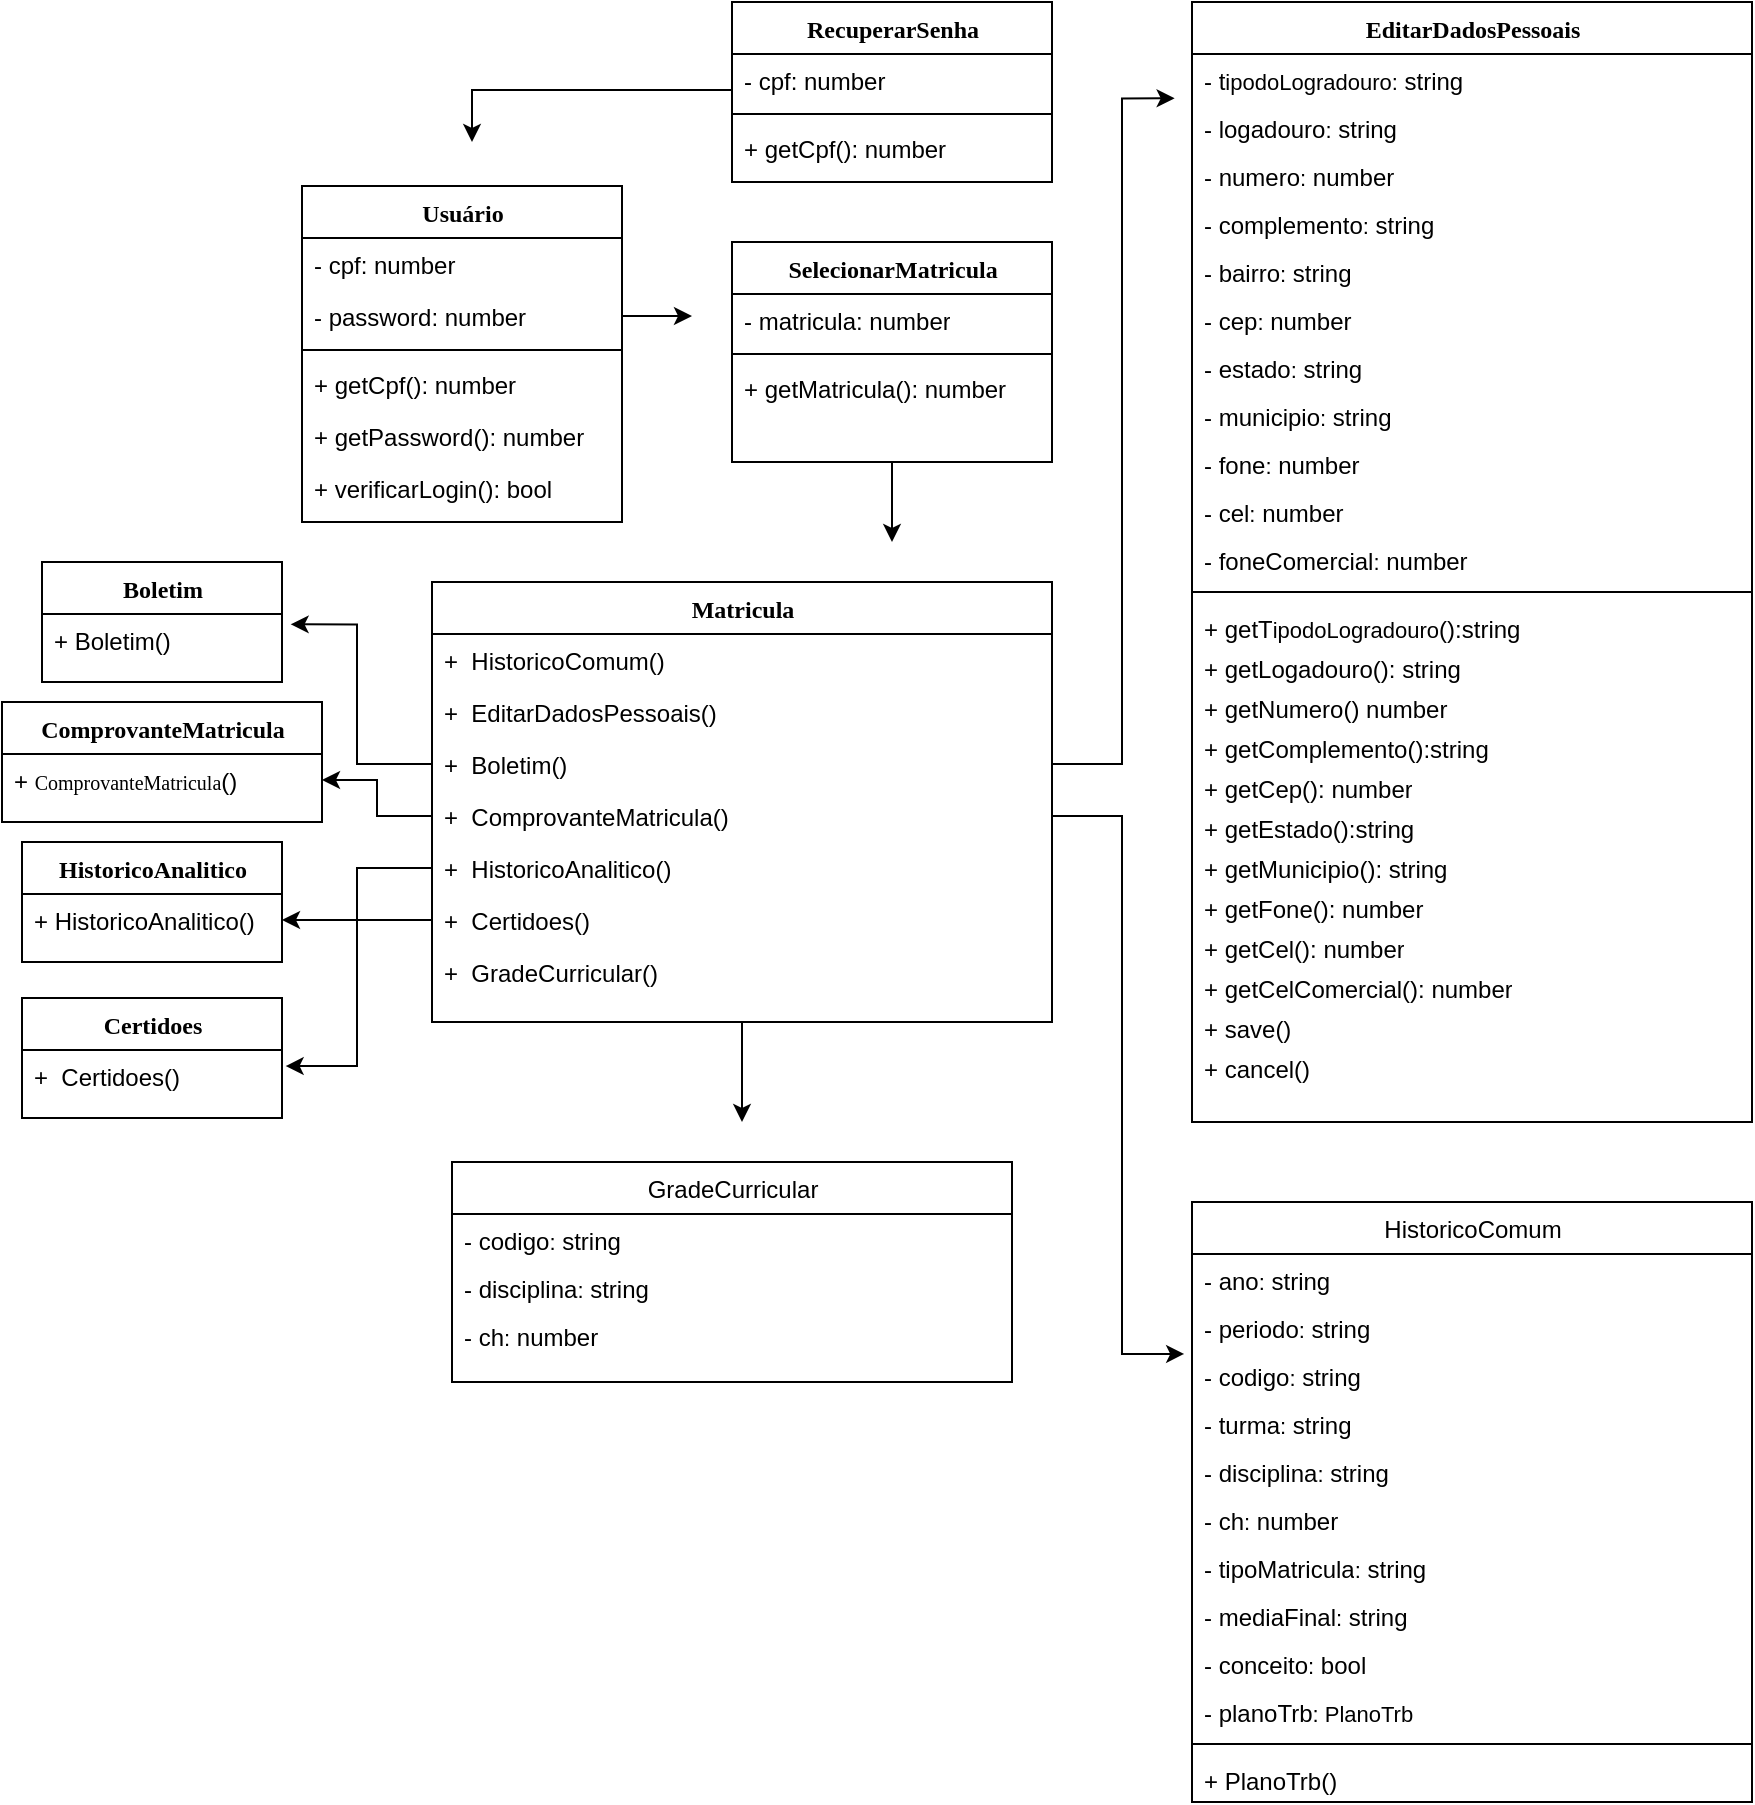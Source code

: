 <mxfile version="14.6.11" type="github">
  <diagram name="Page-1" id="6133507b-19e7-1e82-6fc7-422aa6c4b21f">
    <mxGraphModel dx="2221" dy="1000" grid="1" gridSize="10" guides="1" tooltips="1" connect="1" arrows="1" fold="1" page="1" pageScale="1" pageWidth="1100" pageHeight="850" background="#ffffff" math="0" shadow="0">
      <root>
        <mxCell id="0" />
        <mxCell id="1" parent="0" />
        <mxCell id="78961159f06e98e8-17" value="Usuário" style="swimlane;html=1;fontStyle=1;align=center;verticalAlign=top;childLayout=stackLayout;horizontal=1;startSize=26;horizontalStack=0;resizeParent=1;resizeLast=0;collapsible=1;marginBottom=0;swimlaneFillColor=#ffffff;rounded=0;shadow=0;comic=0;labelBackgroundColor=none;strokeWidth=1;fillColor=none;fontFamily=Verdana;fontSize=12" parent="1" vertex="1">
          <mxGeometry x="35" y="132" width="160" height="168" as="geometry">
            <mxRectangle x="35" y="132" width="80" height="26" as="alternateBounds" />
          </mxGeometry>
        </mxCell>
        <mxCell id="78961159f06e98e8-23" value="- cpf: number" style="text;html=1;strokeColor=none;fillColor=none;align=left;verticalAlign=top;spacingLeft=4;spacingRight=4;whiteSpace=wrap;overflow=hidden;rotatable=0;points=[[0,0.5],[1,0.5]];portConstraint=eastwest;" parent="78961159f06e98e8-17" vertex="1">
          <mxGeometry y="26" width="160" height="26" as="geometry" />
        </mxCell>
        <mxCell id="78961159f06e98e8-24" value="- password: number" style="text;html=1;strokeColor=none;fillColor=none;align=left;verticalAlign=top;spacingLeft=4;spacingRight=4;whiteSpace=wrap;overflow=hidden;rotatable=0;points=[[0,0.5],[1,0.5]];portConstraint=eastwest;" parent="78961159f06e98e8-17" vertex="1">
          <mxGeometry y="52" width="160" height="26" as="geometry" />
        </mxCell>
        <mxCell id="78961159f06e98e8-19" value="" style="line;html=1;strokeWidth=1;fillColor=none;align=left;verticalAlign=middle;spacingTop=-1;spacingLeft=3;spacingRight=3;rotatable=0;labelPosition=right;points=[];portConstraint=eastwest;" parent="78961159f06e98e8-17" vertex="1">
          <mxGeometry y="78" width="160" height="8" as="geometry" />
        </mxCell>
        <mxCell id="78961159f06e98e8-27" value="+ getCpf(): number" style="text;html=1;strokeColor=none;fillColor=none;align=left;verticalAlign=top;spacingLeft=4;spacingRight=4;whiteSpace=wrap;overflow=hidden;rotatable=0;points=[[0,0.5],[1,0.5]];portConstraint=eastwest;" parent="78961159f06e98e8-17" vertex="1">
          <mxGeometry y="86" width="160" height="26" as="geometry" />
        </mxCell>
        <mxCell id="D6xUaCiIMiim2ePD2Env-2" value="+ getPassword(): number" style="text;html=1;strokeColor=none;fillColor=none;align=left;verticalAlign=top;spacingLeft=4;spacingRight=4;whiteSpace=wrap;overflow=hidden;rotatable=0;points=[[0,0.5],[1,0.5]];portConstraint=eastwest;" vertex="1" parent="78961159f06e98e8-17">
          <mxGeometry y="112" width="160" height="26" as="geometry" />
        </mxCell>
        <mxCell id="D6xUaCiIMiim2ePD2Env-12" value="+ verificarLogin(): bool" style="text;html=1;strokeColor=none;fillColor=none;align=left;verticalAlign=top;spacingLeft=4;spacingRight=4;whiteSpace=wrap;overflow=hidden;rotatable=0;points=[[0,0.5],[1,0.5]];portConstraint=eastwest;" vertex="1" parent="78961159f06e98e8-17">
          <mxGeometry y="138" width="160" height="26" as="geometry" />
        </mxCell>
        <mxCell id="D6xUaCiIMiim2ePD2Env-26" style="edgeStyle=orthogonalEdgeStyle;rounded=0;orthogonalLoop=1;jettySize=auto;html=1;" edge="1" parent="1" source="78961159f06e98e8-43">
          <mxGeometry relative="1" as="geometry">
            <mxPoint x="330" y="310" as="targetPoint" />
          </mxGeometry>
        </mxCell>
        <mxCell id="78961159f06e98e8-43" value="SelecionarMatricula" style="swimlane;html=1;fontStyle=1;align=center;verticalAlign=top;childLayout=stackLayout;horizontal=1;startSize=26;horizontalStack=0;resizeParent=1;resizeLast=0;collapsible=1;marginBottom=0;swimlaneFillColor=#ffffff;rounded=0;shadow=0;comic=0;labelBackgroundColor=none;strokeWidth=1;fillColor=none;fontFamily=Verdana;fontSize=12" parent="1" vertex="1">
          <mxGeometry x="250" y="160" width="160" height="110" as="geometry" />
        </mxCell>
        <mxCell id="78961159f06e98e8-44" value="- matricula: number" style="text;html=1;strokeColor=none;fillColor=none;align=left;verticalAlign=top;spacingLeft=4;spacingRight=4;whiteSpace=wrap;overflow=hidden;rotatable=0;points=[[0,0.5],[1,0.5]];portConstraint=eastwest;" parent="78961159f06e98e8-43" vertex="1">
          <mxGeometry y="26" width="160" height="26" as="geometry" />
        </mxCell>
        <mxCell id="78961159f06e98e8-51" value="" style="line;html=1;strokeWidth=1;fillColor=none;align=left;verticalAlign=middle;spacingTop=-1;spacingLeft=3;spacingRight=3;rotatable=0;labelPosition=right;points=[];portConstraint=eastwest;" parent="78961159f06e98e8-43" vertex="1">
          <mxGeometry y="52" width="160" height="8" as="geometry" />
        </mxCell>
        <mxCell id="D6xUaCiIMiim2ePD2Env-11" value="+ getMatricula(): number" style="text;html=1;strokeColor=none;fillColor=none;align=left;verticalAlign=top;spacingLeft=4;spacingRight=4;whiteSpace=wrap;overflow=hidden;rotatable=0;points=[[0,0.5],[1,0.5]];portConstraint=eastwest;" vertex="1" parent="78961159f06e98e8-43">
          <mxGeometry y="60" width="160" height="26" as="geometry" />
        </mxCell>
        <mxCell id="D6xUaCiIMiim2ePD2Env-9" style="edgeStyle=orthogonalEdgeStyle;rounded=0;orthogonalLoop=1;jettySize=auto;html=1;" edge="1" parent="1" source="D6xUaCiIMiim2ePD2Env-3">
          <mxGeometry relative="1" as="geometry">
            <mxPoint x="120" y="110" as="targetPoint" />
            <Array as="points">
              <mxPoint x="120" y="84" />
            </Array>
          </mxGeometry>
        </mxCell>
        <mxCell id="D6xUaCiIMiim2ePD2Env-3" value="RecuperarSenha" style="swimlane;html=1;fontStyle=1;align=center;verticalAlign=top;childLayout=stackLayout;horizontal=1;startSize=26;horizontalStack=0;resizeParent=1;resizeLast=0;collapsible=1;marginBottom=0;swimlaneFillColor=#ffffff;rounded=0;shadow=0;comic=0;labelBackgroundColor=none;strokeWidth=1;fillColor=none;fontFamily=Verdana;fontSize=12" vertex="1" parent="1">
          <mxGeometry x="250" y="40" width="160" height="90" as="geometry" />
        </mxCell>
        <mxCell id="D6xUaCiIMiim2ePD2Env-4" value="- cpf: number" style="text;html=1;strokeColor=none;fillColor=none;align=left;verticalAlign=top;spacingLeft=4;spacingRight=4;whiteSpace=wrap;overflow=hidden;rotatable=0;points=[[0,0.5],[1,0.5]];portConstraint=eastwest;" vertex="1" parent="D6xUaCiIMiim2ePD2Env-3">
          <mxGeometry y="26" width="160" height="26" as="geometry" />
        </mxCell>
        <mxCell id="D6xUaCiIMiim2ePD2Env-6" value="" style="line;html=1;strokeWidth=1;fillColor=none;align=left;verticalAlign=middle;spacingTop=-1;spacingLeft=3;spacingRight=3;rotatable=0;labelPosition=right;points=[];portConstraint=eastwest;" vertex="1" parent="D6xUaCiIMiim2ePD2Env-3">
          <mxGeometry y="52" width="160" height="8" as="geometry" />
        </mxCell>
        <mxCell id="D6xUaCiIMiim2ePD2Env-7" value="+ getCpf(): number" style="text;html=1;strokeColor=none;fillColor=none;align=left;verticalAlign=top;spacingLeft=4;spacingRight=4;whiteSpace=wrap;overflow=hidden;rotatable=0;points=[[0,0.5],[1,0.5]];portConstraint=eastwest;" vertex="1" parent="D6xUaCiIMiim2ePD2Env-3">
          <mxGeometry y="60" width="160" height="26" as="geometry" />
        </mxCell>
        <mxCell id="D6xUaCiIMiim2ePD2Env-13" style="edgeStyle=orthogonalEdgeStyle;rounded=0;orthogonalLoop=1;jettySize=auto;html=1;" edge="1" parent="1" source="78961159f06e98e8-24">
          <mxGeometry relative="1" as="geometry">
            <mxPoint x="230" y="197" as="targetPoint" />
          </mxGeometry>
        </mxCell>
        <mxCell id="D6xUaCiIMiim2ePD2Env-53" style="edgeStyle=orthogonalEdgeStyle;rounded=0;orthogonalLoop=1;jettySize=auto;html=1;" edge="1" parent="1" source="D6xUaCiIMiim2ePD2Env-15">
          <mxGeometry relative="1" as="geometry">
            <mxPoint x="255" y="600" as="targetPoint" />
          </mxGeometry>
        </mxCell>
        <mxCell id="D6xUaCiIMiim2ePD2Env-15" value="Matricula" style="swimlane;html=1;fontStyle=1;align=center;verticalAlign=top;childLayout=stackLayout;horizontal=1;startSize=26;horizontalStack=0;resizeParent=1;resizeLast=0;collapsible=1;marginBottom=0;swimlaneFillColor=#ffffff;rounded=0;shadow=0;comic=0;labelBackgroundColor=none;strokeWidth=1;fillColor=none;fontFamily=Verdana;fontSize=12" vertex="1" parent="1">
          <mxGeometry x="100" y="330" width="310" height="220" as="geometry" />
        </mxCell>
        <mxCell id="D6xUaCiIMiim2ePD2Env-16" value="+&amp;nbsp; HistoricoComum()" style="text;html=1;strokeColor=none;fillColor=none;align=left;verticalAlign=top;spacingLeft=4;spacingRight=4;whiteSpace=wrap;overflow=hidden;rotatable=0;points=[[0,0.5],[1,0.5]];portConstraint=eastwest;" vertex="1" parent="D6xUaCiIMiim2ePD2Env-15">
          <mxGeometry y="26" width="310" height="26" as="geometry" />
        </mxCell>
        <mxCell id="D6xUaCiIMiim2ePD2Env-20" value="+&amp;nbsp; EditarDadosPessoais()" style="text;html=1;strokeColor=none;fillColor=none;align=left;verticalAlign=top;spacingLeft=4;spacingRight=4;whiteSpace=wrap;overflow=hidden;rotatable=0;points=[[0,0.5],[1,0.5]];portConstraint=eastwest;" vertex="1" parent="D6xUaCiIMiim2ePD2Env-15">
          <mxGeometry y="52" width="310" height="26" as="geometry" />
        </mxCell>
        <mxCell id="D6xUaCiIMiim2ePD2Env-21" value="+&amp;nbsp; Boletim()" style="text;html=1;strokeColor=none;fillColor=none;align=left;verticalAlign=top;spacingLeft=4;spacingRight=4;whiteSpace=wrap;overflow=hidden;rotatable=0;points=[[0,0.5],[1,0.5]];portConstraint=eastwest;" vertex="1" parent="D6xUaCiIMiim2ePD2Env-15">
          <mxGeometry y="78" width="310" height="26" as="geometry" />
        </mxCell>
        <mxCell id="D6xUaCiIMiim2ePD2Env-22" value="+&amp;nbsp; ComprovanteMatricula()" style="text;html=1;strokeColor=none;fillColor=none;align=left;verticalAlign=top;spacingLeft=4;spacingRight=4;whiteSpace=wrap;overflow=hidden;rotatable=0;points=[[0,0.5],[1,0.5]];portConstraint=eastwest;" vertex="1" parent="D6xUaCiIMiim2ePD2Env-15">
          <mxGeometry y="104" width="310" height="26" as="geometry" />
        </mxCell>
        <mxCell id="D6xUaCiIMiim2ePD2Env-23" value="+&amp;nbsp; HistoricoAnalitico()" style="text;html=1;strokeColor=none;fillColor=none;align=left;verticalAlign=top;spacingLeft=4;spacingRight=4;whiteSpace=wrap;overflow=hidden;rotatable=0;points=[[0,0.5],[1,0.5]];portConstraint=eastwest;" vertex="1" parent="D6xUaCiIMiim2ePD2Env-15">
          <mxGeometry y="130" width="310" height="26" as="geometry" />
        </mxCell>
        <mxCell id="D6xUaCiIMiim2ePD2Env-24" value="+&amp;nbsp; Certidoes()" style="text;html=1;strokeColor=none;fillColor=none;align=left;verticalAlign=top;spacingLeft=4;spacingRight=4;whiteSpace=wrap;overflow=hidden;rotatable=0;points=[[0,0.5],[1,0.5]];portConstraint=eastwest;" vertex="1" parent="D6xUaCiIMiim2ePD2Env-15">
          <mxGeometry y="156" width="310" height="26" as="geometry" />
        </mxCell>
        <mxCell id="D6xUaCiIMiim2ePD2Env-25" value="+&amp;nbsp; GradeCurricular()" style="text;html=1;strokeColor=none;fillColor=none;align=left;verticalAlign=top;spacingLeft=4;spacingRight=4;whiteSpace=wrap;overflow=hidden;rotatable=0;points=[[0,0.5],[1,0.5]];portConstraint=eastwest;" vertex="1" parent="D6xUaCiIMiim2ePD2Env-15">
          <mxGeometry y="182" width="310" height="26" as="geometry" />
        </mxCell>
        <mxCell id="D6xUaCiIMiim2ePD2Env-27" style="edgeStyle=orthogonalEdgeStyle;rounded=0;orthogonalLoop=1;jettySize=auto;html=1;entryX=-0.031;entryY=0.923;entryDx=0;entryDy=0;entryPerimeter=0;" edge="1" parent="1" source="D6xUaCiIMiim2ePD2Env-21" target="D6xUaCiIMiim2ePD2Env-29">
          <mxGeometry relative="1" as="geometry">
            <mxPoint x="440" y="80" as="targetPoint" />
          </mxGeometry>
        </mxCell>
        <mxCell id="D6xUaCiIMiim2ePD2Env-28" value="EditarDadosPessoais" style="swimlane;html=1;fontStyle=1;align=center;verticalAlign=top;childLayout=stackLayout;horizontal=1;startSize=26;horizontalStack=0;resizeParent=1;resizeLast=0;collapsible=1;marginBottom=0;swimlaneFillColor=#ffffff;rounded=0;shadow=0;comic=0;labelBackgroundColor=none;strokeWidth=1;fillColor=none;fontFamily=Verdana;fontSize=12" vertex="1" parent="1">
          <mxGeometry x="480" y="40" width="280" height="560" as="geometry" />
        </mxCell>
        <mxCell id="D6xUaCiIMiim2ePD2Env-29" value="- t&lt;span style=&quot;font-family: &amp;#34;arial&amp;#34; , &amp;#34;verdana&amp;#34; , sans-serif ; font-size: 11px ; background-color: rgb(255 , 255 , 255)&quot;&gt;ipodoLogradouro:&lt;/span&gt;&amp;nbsp;string" style="text;html=1;strokeColor=none;fillColor=none;align=left;verticalAlign=top;spacingLeft=4;spacingRight=4;whiteSpace=wrap;overflow=hidden;rotatable=0;points=[[0,0.5],[1,0.5]];portConstraint=eastwest;" vertex="1" parent="D6xUaCiIMiim2ePD2Env-28">
          <mxGeometry y="26" width="280" height="24" as="geometry" />
        </mxCell>
        <mxCell id="D6xUaCiIMiim2ePD2Env-32" value="- logadouro&lt;span style=&quot;font-family: &amp;#34;arial&amp;#34; , &amp;#34;verdana&amp;#34; , sans-serif ; font-size: 11px ; background-color: rgb(255 , 255 , 255)&quot;&gt;:&lt;/span&gt;&amp;nbsp;string" style="text;html=1;strokeColor=none;fillColor=none;align=left;verticalAlign=top;spacingLeft=4;spacingRight=4;whiteSpace=wrap;overflow=hidden;rotatable=0;points=[[0,0.5],[1,0.5]];portConstraint=eastwest;" vertex="1" parent="D6xUaCiIMiim2ePD2Env-28">
          <mxGeometry y="50" width="280" height="24" as="geometry" />
        </mxCell>
        <mxCell id="D6xUaCiIMiim2ePD2Env-33" value="- numero&lt;span style=&quot;font-family: &amp;#34;arial&amp;#34; , &amp;#34;verdana&amp;#34; , sans-serif ; font-size: 11px ; background-color: rgb(255 , 255 , 255)&quot;&gt;:&lt;/span&gt;&amp;nbsp;number" style="text;html=1;strokeColor=none;fillColor=none;align=left;verticalAlign=top;spacingLeft=4;spacingRight=4;whiteSpace=wrap;overflow=hidden;rotatable=0;points=[[0,0.5],[1,0.5]];portConstraint=eastwest;" vertex="1" parent="D6xUaCiIMiim2ePD2Env-28">
          <mxGeometry y="74" width="280" height="24" as="geometry" />
        </mxCell>
        <mxCell id="D6xUaCiIMiim2ePD2Env-34" value="- complemento&lt;span style=&quot;font-family: &amp;#34;arial&amp;#34; , &amp;#34;verdana&amp;#34; , sans-serif ; font-size: 11px ; background-color: rgb(255 , 255 , 255)&quot;&gt;:&lt;/span&gt;&amp;nbsp;string" style="text;html=1;strokeColor=none;fillColor=none;align=left;verticalAlign=top;spacingLeft=4;spacingRight=4;whiteSpace=wrap;overflow=hidden;rotatable=0;points=[[0,0.5],[1,0.5]];portConstraint=eastwest;" vertex="1" parent="D6xUaCiIMiim2ePD2Env-28">
          <mxGeometry y="98" width="280" height="24" as="geometry" />
        </mxCell>
        <mxCell id="D6xUaCiIMiim2ePD2Env-35" value="- bairro&lt;span style=&quot;font-family: &amp;#34;arial&amp;#34; , &amp;#34;verdana&amp;#34; , sans-serif ; font-size: 11px ; background-color: rgb(255 , 255 , 255)&quot;&gt;:&lt;/span&gt;&amp;nbsp;string" style="text;html=1;strokeColor=none;fillColor=none;align=left;verticalAlign=top;spacingLeft=4;spacingRight=4;whiteSpace=wrap;overflow=hidden;rotatable=0;points=[[0,0.5],[1,0.5]];portConstraint=eastwest;" vertex="1" parent="D6xUaCiIMiim2ePD2Env-28">
          <mxGeometry y="122" width="280" height="24" as="geometry" />
        </mxCell>
        <mxCell id="D6xUaCiIMiim2ePD2Env-36" value="- cep&lt;span style=&quot;font-family: &amp;#34;arial&amp;#34; , &amp;#34;verdana&amp;#34; , sans-serif ; font-size: 11px ; background-color: rgb(255 , 255 , 255)&quot;&gt;:&lt;/span&gt;&amp;nbsp;number" style="text;html=1;strokeColor=none;fillColor=none;align=left;verticalAlign=top;spacingLeft=4;spacingRight=4;whiteSpace=wrap;overflow=hidden;rotatable=0;points=[[0,0.5],[1,0.5]];portConstraint=eastwest;" vertex="1" parent="D6xUaCiIMiim2ePD2Env-28">
          <mxGeometry y="146" width="280" height="24" as="geometry" />
        </mxCell>
        <mxCell id="D6xUaCiIMiim2ePD2Env-37" value="- estado&lt;span style=&quot;font-family: &amp;#34;arial&amp;#34; , &amp;#34;verdana&amp;#34; , sans-serif ; font-size: 11px ; background-color: rgb(255 , 255 , 255)&quot;&gt;:&lt;/span&gt;&amp;nbsp;string" style="text;html=1;strokeColor=none;fillColor=none;align=left;verticalAlign=top;spacingLeft=4;spacingRight=4;whiteSpace=wrap;overflow=hidden;rotatable=0;points=[[0,0.5],[1,0.5]];portConstraint=eastwest;" vertex="1" parent="D6xUaCiIMiim2ePD2Env-28">
          <mxGeometry y="170" width="280" height="24" as="geometry" />
        </mxCell>
        <mxCell id="D6xUaCiIMiim2ePD2Env-38" value="- municipio&lt;span style=&quot;font-family: &amp;#34;arial&amp;#34; , &amp;#34;verdana&amp;#34; , sans-serif ; font-size: 11px ; background-color: rgb(255 , 255 , 255)&quot;&gt;:&lt;/span&gt;&amp;nbsp;string" style="text;html=1;strokeColor=none;fillColor=none;align=left;verticalAlign=top;spacingLeft=4;spacingRight=4;whiteSpace=wrap;overflow=hidden;rotatable=0;points=[[0,0.5],[1,0.5]];portConstraint=eastwest;" vertex="1" parent="D6xUaCiIMiim2ePD2Env-28">
          <mxGeometry y="194" width="280" height="24" as="geometry" />
        </mxCell>
        <mxCell id="D6xUaCiIMiim2ePD2Env-39" value="- fone&lt;span style=&quot;font-family: &amp;#34;arial&amp;#34; , &amp;#34;verdana&amp;#34; , sans-serif ; font-size: 11px ; background-color: rgb(255 , 255 , 255)&quot;&gt;:&lt;/span&gt;&amp;nbsp;number" style="text;html=1;strokeColor=none;fillColor=none;align=left;verticalAlign=top;spacingLeft=4;spacingRight=4;whiteSpace=wrap;overflow=hidden;rotatable=0;points=[[0,0.5],[1,0.5]];portConstraint=eastwest;" vertex="1" parent="D6xUaCiIMiim2ePD2Env-28">
          <mxGeometry y="218" width="280" height="24" as="geometry" />
        </mxCell>
        <mxCell id="D6xUaCiIMiim2ePD2Env-40" value="- cel&lt;span style=&quot;font-family: &amp;#34;arial&amp;#34; , &amp;#34;verdana&amp;#34; , sans-serif ; font-size: 11px ; background-color: rgb(255 , 255 , 255)&quot;&gt;:&lt;/span&gt;&amp;nbsp;number" style="text;html=1;strokeColor=none;fillColor=none;align=left;verticalAlign=top;spacingLeft=4;spacingRight=4;whiteSpace=wrap;overflow=hidden;rotatable=0;points=[[0,0.5],[1,0.5]];portConstraint=eastwest;" vertex="1" parent="D6xUaCiIMiim2ePD2Env-28">
          <mxGeometry y="242" width="280" height="24" as="geometry" />
        </mxCell>
        <mxCell id="D6xUaCiIMiim2ePD2Env-41" value="- foneComercial&lt;span style=&quot;font-family: &amp;#34;arial&amp;#34; , &amp;#34;verdana&amp;#34; , sans-serif ; font-size: 11px ; background-color: rgb(255 , 255 , 255)&quot;&gt;:&lt;/span&gt;&amp;nbsp;number" style="text;html=1;strokeColor=none;fillColor=none;align=left;verticalAlign=top;spacingLeft=4;spacingRight=4;whiteSpace=wrap;overflow=hidden;rotatable=0;points=[[0,0.5],[1,0.5]];portConstraint=eastwest;" vertex="1" parent="D6xUaCiIMiim2ePD2Env-28">
          <mxGeometry y="266" width="280" height="24" as="geometry" />
        </mxCell>
        <mxCell id="D6xUaCiIMiim2ePD2Env-30" value="" style="line;html=1;strokeWidth=1;fillColor=none;align=left;verticalAlign=middle;spacingTop=-1;spacingLeft=3;spacingRight=3;rotatable=0;labelPosition=right;points=[];portConstraint=eastwest;" vertex="1" parent="D6xUaCiIMiim2ePD2Env-28">
          <mxGeometry y="290" width="280" height="10" as="geometry" />
        </mxCell>
        <mxCell id="D6xUaCiIMiim2ePD2Env-31" value="+ getT&lt;span style=&quot;font-family: &amp;#34;arial&amp;#34; , &amp;#34;verdana&amp;#34; , sans-serif ; font-size: 11px ; background-color: rgb(255 , 255 , 255)&quot;&gt;ipodoLogradouro&lt;/span&gt;():string" style="text;html=1;strokeColor=none;fillColor=none;align=left;verticalAlign=top;spacingLeft=4;spacingRight=4;whiteSpace=wrap;overflow=hidden;rotatable=0;points=[[0,0.5],[1,0.5]];portConstraint=eastwest;" vertex="1" parent="D6xUaCiIMiim2ePD2Env-28">
          <mxGeometry y="300" width="280" height="20" as="geometry" />
        </mxCell>
        <mxCell id="D6xUaCiIMiim2ePD2Env-42" value="+ getLogadouro(): string" style="text;html=1;strokeColor=none;fillColor=none;align=left;verticalAlign=top;spacingLeft=4;spacingRight=4;whiteSpace=wrap;overflow=hidden;rotatable=0;points=[[0,0.5],[1,0.5]];portConstraint=eastwest;" vertex="1" parent="D6xUaCiIMiim2ePD2Env-28">
          <mxGeometry y="320" width="280" height="20" as="geometry" />
        </mxCell>
        <mxCell id="D6xUaCiIMiim2ePD2Env-43" value="+ getNumero() number" style="text;html=1;strokeColor=none;fillColor=none;align=left;verticalAlign=top;spacingLeft=4;spacingRight=4;whiteSpace=wrap;overflow=hidden;rotatable=0;points=[[0,0.5],[1,0.5]];portConstraint=eastwest;" vertex="1" parent="D6xUaCiIMiim2ePD2Env-28">
          <mxGeometry y="340" width="280" height="20" as="geometry" />
        </mxCell>
        <mxCell id="D6xUaCiIMiim2ePD2Env-44" value="+ getComplemento():string" style="text;html=1;strokeColor=none;fillColor=none;align=left;verticalAlign=top;spacingLeft=4;spacingRight=4;whiteSpace=wrap;overflow=hidden;rotatable=0;points=[[0,0.5],[1,0.5]];portConstraint=eastwest;" vertex="1" parent="D6xUaCiIMiim2ePD2Env-28">
          <mxGeometry y="360" width="280" height="20" as="geometry" />
        </mxCell>
        <mxCell id="D6xUaCiIMiim2ePD2Env-45" value="+ getCep(): number" style="text;html=1;strokeColor=none;fillColor=none;align=left;verticalAlign=top;spacingLeft=4;spacingRight=4;whiteSpace=wrap;overflow=hidden;rotatable=0;points=[[0,0.5],[1,0.5]];portConstraint=eastwest;" vertex="1" parent="D6xUaCiIMiim2ePD2Env-28">
          <mxGeometry y="380" width="280" height="20" as="geometry" />
        </mxCell>
        <mxCell id="D6xUaCiIMiim2ePD2Env-46" value="+ getEstado():string" style="text;html=1;strokeColor=none;fillColor=none;align=left;verticalAlign=top;spacingLeft=4;spacingRight=4;whiteSpace=wrap;overflow=hidden;rotatable=0;points=[[0,0.5],[1,0.5]];portConstraint=eastwest;" vertex="1" parent="D6xUaCiIMiim2ePD2Env-28">
          <mxGeometry y="400" width="280" height="20" as="geometry" />
        </mxCell>
        <mxCell id="D6xUaCiIMiim2ePD2Env-47" value="+ getMunicipio(): string" style="text;html=1;strokeColor=none;fillColor=none;align=left;verticalAlign=top;spacingLeft=4;spacingRight=4;whiteSpace=wrap;overflow=hidden;rotatable=0;points=[[0,0.5],[1,0.5]];portConstraint=eastwest;" vertex="1" parent="D6xUaCiIMiim2ePD2Env-28">
          <mxGeometry y="420" width="280" height="20" as="geometry" />
        </mxCell>
        <mxCell id="D6xUaCiIMiim2ePD2Env-48" value="+ getFone(): number" style="text;html=1;strokeColor=none;fillColor=none;align=left;verticalAlign=top;spacingLeft=4;spacingRight=4;whiteSpace=wrap;overflow=hidden;rotatable=0;points=[[0,0.5],[1,0.5]];portConstraint=eastwest;" vertex="1" parent="D6xUaCiIMiim2ePD2Env-28">
          <mxGeometry y="440" width="280" height="20" as="geometry" />
        </mxCell>
        <mxCell id="D6xUaCiIMiim2ePD2Env-49" value="+ getCel(): number" style="text;html=1;strokeColor=none;fillColor=none;align=left;verticalAlign=top;spacingLeft=4;spacingRight=4;whiteSpace=wrap;overflow=hidden;rotatable=0;points=[[0,0.5],[1,0.5]];portConstraint=eastwest;" vertex="1" parent="D6xUaCiIMiim2ePD2Env-28">
          <mxGeometry y="460" width="280" height="20" as="geometry" />
        </mxCell>
        <mxCell id="D6xUaCiIMiim2ePD2Env-50" value="+ getCelComercial(): number" style="text;html=1;strokeColor=none;fillColor=none;align=left;verticalAlign=top;spacingLeft=4;spacingRight=4;whiteSpace=wrap;overflow=hidden;rotatable=0;points=[[0,0.5],[1,0.5]];portConstraint=eastwest;" vertex="1" parent="D6xUaCiIMiim2ePD2Env-28">
          <mxGeometry y="480" width="280" height="20" as="geometry" />
        </mxCell>
        <mxCell id="D6xUaCiIMiim2ePD2Env-51" value="+ save()" style="text;html=1;strokeColor=none;fillColor=none;align=left;verticalAlign=top;spacingLeft=4;spacingRight=4;whiteSpace=wrap;overflow=hidden;rotatable=0;points=[[0,0.5],[1,0.5]];portConstraint=eastwest;" vertex="1" parent="D6xUaCiIMiim2ePD2Env-28">
          <mxGeometry y="500" width="280" height="20" as="geometry" />
        </mxCell>
        <mxCell id="D6xUaCiIMiim2ePD2Env-52" value="+ cancel()" style="text;html=1;strokeColor=none;fillColor=none;align=left;verticalAlign=top;spacingLeft=4;spacingRight=4;whiteSpace=wrap;overflow=hidden;rotatable=0;points=[[0,0.5],[1,0.5]];portConstraint=eastwest;" vertex="1" parent="D6xUaCiIMiim2ePD2Env-28">
          <mxGeometry y="520" width="280" height="20" as="geometry" />
        </mxCell>
        <mxCell id="D6xUaCiIMiim2ePD2Env-54" value="&lt;span style=&quot;font-family: &amp;#34;helvetica&amp;#34; ; font-weight: 400 ; text-align: left&quot;&gt;HistoricoComum&lt;/span&gt;" style="swimlane;html=1;fontStyle=1;align=center;verticalAlign=top;childLayout=stackLayout;horizontal=1;startSize=26;horizontalStack=0;resizeParent=1;resizeLast=0;collapsible=1;marginBottom=0;swimlaneFillColor=#ffffff;rounded=0;shadow=0;comic=0;labelBackgroundColor=none;strokeWidth=1;fillColor=none;fontFamily=Verdana;fontSize=12" vertex="1" parent="1">
          <mxGeometry x="480" y="640" width="280" height="300" as="geometry" />
        </mxCell>
        <mxCell id="D6xUaCiIMiim2ePD2Env-55" value="- ano&lt;span style=&quot;font-family: &amp;#34;arial&amp;#34; , &amp;#34;verdana&amp;#34; , sans-serif ; font-size: 11px ; background-color: rgb(255 , 255 , 255)&quot;&gt;:&lt;/span&gt;&amp;nbsp;string" style="text;html=1;strokeColor=none;fillColor=none;align=left;verticalAlign=top;spacingLeft=4;spacingRight=4;whiteSpace=wrap;overflow=hidden;rotatable=0;points=[[0,0.5],[1,0.5]];portConstraint=eastwest;" vertex="1" parent="D6xUaCiIMiim2ePD2Env-54">
          <mxGeometry y="26" width="280" height="24" as="geometry" />
        </mxCell>
        <mxCell id="D6xUaCiIMiim2ePD2Env-56" value="- periodo&lt;span style=&quot;font-family: &amp;#34;arial&amp;#34; , &amp;#34;verdana&amp;#34; , sans-serif ; font-size: 11px ; background-color: rgb(255 , 255 , 255)&quot;&gt;:&lt;/span&gt;&amp;nbsp;string" style="text;html=1;strokeColor=none;fillColor=none;align=left;verticalAlign=top;spacingLeft=4;spacingRight=4;whiteSpace=wrap;overflow=hidden;rotatable=0;points=[[0,0.5],[1,0.5]];portConstraint=eastwest;" vertex="1" parent="D6xUaCiIMiim2ePD2Env-54">
          <mxGeometry y="50" width="280" height="24" as="geometry" />
        </mxCell>
        <mxCell id="D6xUaCiIMiim2ePD2Env-57" value="- codigo&lt;span style=&quot;font-family: &amp;#34;arial&amp;#34; , &amp;#34;verdana&amp;#34; , sans-serif ; font-size: 11px ; background-color: rgb(255 , 255 , 255)&quot;&gt;:&lt;/span&gt;&amp;nbsp;string" style="text;html=1;strokeColor=none;fillColor=none;align=left;verticalAlign=top;spacingLeft=4;spacingRight=4;whiteSpace=wrap;overflow=hidden;rotatable=0;points=[[0,0.5],[1,0.5]];portConstraint=eastwest;" vertex="1" parent="D6xUaCiIMiim2ePD2Env-54">
          <mxGeometry y="74" width="280" height="24" as="geometry" />
        </mxCell>
        <mxCell id="D6xUaCiIMiim2ePD2Env-58" value="- turma&lt;span style=&quot;font-family: &amp;#34;arial&amp;#34; , &amp;#34;verdana&amp;#34; , sans-serif ; font-size: 11px ; background-color: rgb(255 , 255 , 255)&quot;&gt;:&lt;/span&gt;&amp;nbsp;string" style="text;html=1;strokeColor=none;fillColor=none;align=left;verticalAlign=top;spacingLeft=4;spacingRight=4;whiteSpace=wrap;overflow=hidden;rotatable=0;points=[[0,0.5],[1,0.5]];portConstraint=eastwest;" vertex="1" parent="D6xUaCiIMiim2ePD2Env-54">
          <mxGeometry y="98" width="280" height="24" as="geometry" />
        </mxCell>
        <mxCell id="D6xUaCiIMiim2ePD2Env-59" value="- disciplina&lt;span style=&quot;font-family: &amp;#34;arial&amp;#34; , &amp;#34;verdana&amp;#34; , sans-serif ; font-size: 11px ; background-color: rgb(255 , 255 , 255)&quot;&gt;:&lt;/span&gt;&amp;nbsp;string" style="text;html=1;strokeColor=none;fillColor=none;align=left;verticalAlign=top;spacingLeft=4;spacingRight=4;whiteSpace=wrap;overflow=hidden;rotatable=0;points=[[0,0.5],[1,0.5]];portConstraint=eastwest;" vertex="1" parent="D6xUaCiIMiim2ePD2Env-54">
          <mxGeometry y="122" width="280" height="24" as="geometry" />
        </mxCell>
        <mxCell id="D6xUaCiIMiim2ePD2Env-60" value="- ch&lt;span style=&quot;font-family: &amp;#34;arial&amp;#34; , &amp;#34;verdana&amp;#34; , sans-serif ; font-size: 11px ; background-color: rgb(255 , 255 , 255)&quot;&gt;:&lt;/span&gt;&amp;nbsp;number" style="text;html=1;strokeColor=none;fillColor=none;align=left;verticalAlign=top;spacingLeft=4;spacingRight=4;whiteSpace=wrap;overflow=hidden;rotatable=0;points=[[0,0.5],[1,0.5]];portConstraint=eastwest;" vertex="1" parent="D6xUaCiIMiim2ePD2Env-54">
          <mxGeometry y="146" width="280" height="24" as="geometry" />
        </mxCell>
        <mxCell id="D6xUaCiIMiim2ePD2Env-61" value="- tipoMatricula&lt;span style=&quot;font-family: &amp;#34;arial&amp;#34; , &amp;#34;verdana&amp;#34; , sans-serif ; font-size: 11px ; background-color: rgb(255 , 255 , 255)&quot;&gt;:&lt;/span&gt;&amp;nbsp;string" style="text;html=1;strokeColor=none;fillColor=none;align=left;verticalAlign=top;spacingLeft=4;spacingRight=4;whiteSpace=wrap;overflow=hidden;rotatable=0;points=[[0,0.5],[1,0.5]];portConstraint=eastwest;" vertex="1" parent="D6xUaCiIMiim2ePD2Env-54">
          <mxGeometry y="170" width="280" height="24" as="geometry" />
        </mxCell>
        <mxCell id="D6xUaCiIMiim2ePD2Env-62" value="- mediaFinal&lt;span style=&quot;font-family: &amp;#34;arial&amp;#34; , &amp;#34;verdana&amp;#34; , sans-serif ; font-size: 11px ; background-color: rgb(255 , 255 , 255)&quot;&gt;:&lt;/span&gt;&amp;nbsp;string" style="text;html=1;strokeColor=none;fillColor=none;align=left;verticalAlign=top;spacingLeft=4;spacingRight=4;whiteSpace=wrap;overflow=hidden;rotatable=0;points=[[0,0.5],[1,0.5]];portConstraint=eastwest;" vertex="1" parent="D6xUaCiIMiim2ePD2Env-54">
          <mxGeometry y="194" width="280" height="24" as="geometry" />
        </mxCell>
        <mxCell id="D6xUaCiIMiim2ePD2Env-63" value="- conceito&lt;span style=&quot;font-family: &amp;#34;arial&amp;#34; , &amp;#34;verdana&amp;#34; , sans-serif ; font-size: 11px ; background-color: rgb(255 , 255 , 255)&quot;&gt;:&lt;/span&gt;&amp;nbsp;bool" style="text;html=1;strokeColor=none;fillColor=none;align=left;verticalAlign=top;spacingLeft=4;spacingRight=4;whiteSpace=wrap;overflow=hidden;rotatable=0;points=[[0,0.5],[1,0.5]];portConstraint=eastwest;" vertex="1" parent="D6xUaCiIMiim2ePD2Env-54">
          <mxGeometry y="218" width="280" height="24" as="geometry" />
        </mxCell>
        <mxCell id="D6xUaCiIMiim2ePD2Env-64" value="- planoTrb&lt;span style=&quot;font-family: &amp;#34;arial&amp;#34; , &amp;#34;verdana&amp;#34; , sans-serif ; font-size: 11px ; background-color: rgb(255 , 255 , 255)&quot;&gt;: PlanoTrb&lt;/span&gt;" style="text;html=1;strokeColor=none;fillColor=none;align=left;verticalAlign=top;spacingLeft=4;spacingRight=4;whiteSpace=wrap;overflow=hidden;rotatable=0;points=[[0,0.5],[1,0.5]];portConstraint=eastwest;" vertex="1" parent="D6xUaCiIMiim2ePD2Env-54">
          <mxGeometry y="242" width="280" height="24" as="geometry" />
        </mxCell>
        <mxCell id="D6xUaCiIMiim2ePD2Env-66" value="" style="line;html=1;strokeWidth=1;fillColor=none;align=left;verticalAlign=middle;spacingTop=-1;spacingLeft=3;spacingRight=3;rotatable=0;labelPosition=right;points=[];portConstraint=eastwest;" vertex="1" parent="D6xUaCiIMiim2ePD2Env-54">
          <mxGeometry y="266" width="280" height="10" as="geometry" />
        </mxCell>
        <mxCell id="D6xUaCiIMiim2ePD2Env-74" value="+ PlanoTrb()" style="text;html=1;strokeColor=none;fillColor=none;align=left;verticalAlign=top;spacingLeft=4;spacingRight=4;whiteSpace=wrap;overflow=hidden;rotatable=0;points=[[0,0.5],[1,0.5]];portConstraint=eastwest;" vertex="1" parent="D6xUaCiIMiim2ePD2Env-54">
          <mxGeometry y="276" width="280" height="20" as="geometry" />
        </mxCell>
        <mxCell id="D6xUaCiIMiim2ePD2Env-79" style="edgeStyle=orthogonalEdgeStyle;rounded=0;orthogonalLoop=1;jettySize=auto;html=1;entryX=-0.014;entryY=0.083;entryDx=0;entryDy=0;entryPerimeter=0;" edge="1" parent="1" source="D6xUaCiIMiim2ePD2Env-22" target="D6xUaCiIMiim2ePD2Env-57">
          <mxGeometry relative="1" as="geometry" />
        </mxCell>
        <mxCell id="D6xUaCiIMiim2ePD2Env-80" value="Boletim" style="swimlane;html=1;fontStyle=1;align=center;verticalAlign=top;childLayout=stackLayout;horizontal=1;startSize=26;horizontalStack=0;resizeParent=1;resizeLast=0;collapsible=1;marginBottom=0;swimlaneFillColor=#ffffff;rounded=0;shadow=0;comic=0;labelBackgroundColor=none;strokeWidth=1;fillColor=none;fontFamily=Verdana;fontSize=12" vertex="1" parent="1">
          <mxGeometry x="-95" y="320" width="120" height="60" as="geometry" />
        </mxCell>
        <mxCell id="D6xUaCiIMiim2ePD2Env-81" value="+ Boletim()" style="text;html=1;strokeColor=none;fillColor=none;align=left;verticalAlign=top;spacingLeft=4;spacingRight=4;whiteSpace=wrap;overflow=hidden;rotatable=0;points=[[0,0.5],[1,0.5]];portConstraint=eastwest;" vertex="1" parent="D6xUaCiIMiim2ePD2Env-80">
          <mxGeometry y="26" width="120" height="26" as="geometry" />
        </mxCell>
        <mxCell id="D6xUaCiIMiim2ePD2Env-84" value="ComprovanteMatricula" style="swimlane;html=1;fontStyle=1;align=center;verticalAlign=top;childLayout=stackLayout;horizontal=1;startSize=26;horizontalStack=0;resizeParent=1;resizeLast=0;collapsible=1;marginBottom=0;swimlaneFillColor=#ffffff;rounded=0;shadow=0;comic=0;labelBackgroundColor=none;strokeWidth=1;fillColor=none;fontFamily=Verdana;fontSize=12" vertex="1" parent="1">
          <mxGeometry x="-115" y="390" width="160" height="60" as="geometry" />
        </mxCell>
        <mxCell id="D6xUaCiIMiim2ePD2Env-85" value="+&amp;nbsp;&lt;span style=&quot;font-family: &amp;#34;verdana&amp;#34; ; text-align: center&quot;&gt;&lt;font style=&quot;font-size: 10px&quot;&gt;ComprovanteMatricula&lt;/font&gt;&lt;/span&gt;()" style="text;html=1;strokeColor=none;fillColor=none;align=left;verticalAlign=top;spacingLeft=4;spacingRight=4;whiteSpace=wrap;overflow=hidden;rotatable=0;points=[[0,0.5],[1,0.5]];portConstraint=eastwest;" vertex="1" parent="D6xUaCiIMiim2ePD2Env-84">
          <mxGeometry y="26" width="160" height="26" as="geometry" />
        </mxCell>
        <mxCell id="D6xUaCiIMiim2ePD2Env-86" value="HistoricoAnalitico" style="swimlane;html=1;fontStyle=1;align=center;verticalAlign=top;childLayout=stackLayout;horizontal=1;startSize=26;horizontalStack=0;resizeParent=1;resizeLast=0;collapsible=1;marginBottom=0;swimlaneFillColor=#ffffff;rounded=0;shadow=0;comic=0;labelBackgroundColor=none;strokeWidth=1;fillColor=none;fontFamily=Verdana;fontSize=12" vertex="1" parent="1">
          <mxGeometry x="-105" y="460" width="130" height="60" as="geometry" />
        </mxCell>
        <mxCell id="D6xUaCiIMiim2ePD2Env-87" value="+ HistoricoAnalitico()" style="text;html=1;strokeColor=none;fillColor=none;align=left;verticalAlign=top;spacingLeft=4;spacingRight=4;whiteSpace=wrap;overflow=hidden;rotatable=0;points=[[0,0.5],[1,0.5]];portConstraint=eastwest;" vertex="1" parent="D6xUaCiIMiim2ePD2Env-86">
          <mxGeometry y="26" width="130" height="26" as="geometry" />
        </mxCell>
        <mxCell id="D6xUaCiIMiim2ePD2Env-88" value="Certidoes" style="swimlane;html=1;fontStyle=1;align=center;verticalAlign=top;childLayout=stackLayout;horizontal=1;startSize=26;horizontalStack=0;resizeParent=1;resizeLast=0;collapsible=1;marginBottom=0;swimlaneFillColor=#ffffff;rounded=0;shadow=0;comic=0;labelBackgroundColor=none;strokeWidth=1;fillColor=none;fontFamily=Verdana;fontSize=12" vertex="1" parent="1">
          <mxGeometry x="-105" y="538" width="130" height="60" as="geometry" />
        </mxCell>
        <mxCell id="D6xUaCiIMiim2ePD2Env-89" value="+&amp;nbsp; Certidoes()" style="text;html=1;strokeColor=none;fillColor=none;align=left;verticalAlign=top;spacingLeft=4;spacingRight=4;whiteSpace=wrap;overflow=hidden;rotatable=0;points=[[0,0.5],[1,0.5]];portConstraint=eastwest;" vertex="1" parent="D6xUaCiIMiim2ePD2Env-88">
          <mxGeometry y="26" width="130" height="26" as="geometry" />
        </mxCell>
        <mxCell id="D6xUaCiIMiim2ePD2Env-90" style="edgeStyle=orthogonalEdgeStyle;rounded=0;orthogonalLoop=1;jettySize=auto;html=1;entryX=1.036;entryY=0.199;entryDx=0;entryDy=0;entryPerimeter=0;" edge="1" parent="1" source="D6xUaCiIMiim2ePD2Env-21" target="D6xUaCiIMiim2ePD2Env-81">
          <mxGeometry relative="1" as="geometry" />
        </mxCell>
        <mxCell id="D6xUaCiIMiim2ePD2Env-91" style="edgeStyle=orthogonalEdgeStyle;rounded=0;orthogonalLoop=1;jettySize=auto;html=1;entryX=1;entryY=0.5;entryDx=0;entryDy=0;" edge="1" parent="1" source="D6xUaCiIMiim2ePD2Env-22" target="D6xUaCiIMiim2ePD2Env-85">
          <mxGeometry relative="1" as="geometry" />
        </mxCell>
        <mxCell id="D6xUaCiIMiim2ePD2Env-92" style="edgeStyle=orthogonalEdgeStyle;rounded=0;orthogonalLoop=1;jettySize=auto;html=1;entryX=1;entryY=0.5;entryDx=0;entryDy=0;" edge="1" parent="1" source="D6xUaCiIMiim2ePD2Env-23" target="D6xUaCiIMiim2ePD2Env-87">
          <mxGeometry relative="1" as="geometry" />
        </mxCell>
        <mxCell id="D6xUaCiIMiim2ePD2Env-93" style="edgeStyle=orthogonalEdgeStyle;rounded=0;orthogonalLoop=1;jettySize=auto;html=1;entryX=1.014;entryY=0.308;entryDx=0;entryDy=0;entryPerimeter=0;" edge="1" parent="1" source="D6xUaCiIMiim2ePD2Env-24" target="D6xUaCiIMiim2ePD2Env-89">
          <mxGeometry relative="1" as="geometry" />
        </mxCell>
        <mxCell id="D6xUaCiIMiim2ePD2Env-94" value="&lt;span style=&quot;font-family: &amp;#34;helvetica&amp;#34; ; font-weight: 400 ; text-align: left&quot;&gt;GradeCurricular&lt;/span&gt;" style="swimlane;html=1;fontStyle=1;align=center;verticalAlign=top;childLayout=stackLayout;horizontal=1;startSize=26;horizontalStack=0;resizeParent=1;resizeLast=0;collapsible=1;marginBottom=0;swimlaneFillColor=#ffffff;rounded=0;shadow=0;comic=0;labelBackgroundColor=none;strokeWidth=1;fillColor=none;fontFamily=Verdana;fontSize=12" vertex="1" parent="1">
          <mxGeometry x="110" y="620" width="280" height="110" as="geometry" />
        </mxCell>
        <mxCell id="D6xUaCiIMiim2ePD2Env-95" value="- codigo&lt;span style=&quot;font-family: &amp;#34;arial&amp;#34; , &amp;#34;verdana&amp;#34; , sans-serif ; font-size: 11px ; background-color: rgb(255 , 255 , 255)&quot;&gt;:&lt;/span&gt;&amp;nbsp;string" style="text;html=1;strokeColor=none;fillColor=none;align=left;verticalAlign=top;spacingLeft=4;spacingRight=4;whiteSpace=wrap;overflow=hidden;rotatable=0;points=[[0,0.5],[1,0.5]];portConstraint=eastwest;" vertex="1" parent="D6xUaCiIMiim2ePD2Env-94">
          <mxGeometry y="26" width="280" height="24" as="geometry" />
        </mxCell>
        <mxCell id="D6xUaCiIMiim2ePD2Env-96" value="- disciplina&lt;span style=&quot;font-family: &amp;#34;arial&amp;#34; , &amp;#34;verdana&amp;#34; , sans-serif ; font-size: 11px ; background-color: rgb(255 , 255 , 255)&quot;&gt;:&lt;/span&gt;&amp;nbsp;string" style="text;html=1;strokeColor=none;fillColor=none;align=left;verticalAlign=top;spacingLeft=4;spacingRight=4;whiteSpace=wrap;overflow=hidden;rotatable=0;points=[[0,0.5],[1,0.5]];portConstraint=eastwest;" vertex="1" parent="D6xUaCiIMiim2ePD2Env-94">
          <mxGeometry y="50" width="280" height="24" as="geometry" />
        </mxCell>
        <mxCell id="D6xUaCiIMiim2ePD2Env-97" value="- ch&lt;span style=&quot;font-family: &amp;#34;arial&amp;#34; , &amp;#34;verdana&amp;#34; , sans-serif ; font-size: 11px ; background-color: rgb(255 , 255 , 255)&quot;&gt;:&lt;/span&gt;&amp;nbsp;number" style="text;html=1;strokeColor=none;fillColor=none;align=left;verticalAlign=top;spacingLeft=4;spacingRight=4;whiteSpace=wrap;overflow=hidden;rotatable=0;points=[[0,0.5],[1,0.5]];portConstraint=eastwest;" vertex="1" parent="D6xUaCiIMiim2ePD2Env-94">
          <mxGeometry y="74" width="280" height="24" as="geometry" />
        </mxCell>
      </root>
    </mxGraphModel>
  </diagram>
</mxfile>
